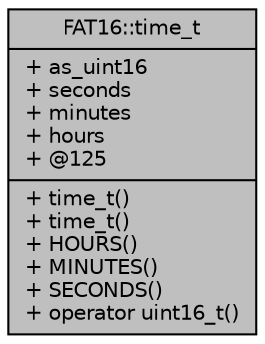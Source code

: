 digraph "FAT16::time_t"
{
  edge [fontname="Helvetica",fontsize="10",labelfontname="Helvetica",labelfontsize="10"];
  node [fontname="Helvetica",fontsize="10",shape=record];
  Node1 [label="{FAT16::time_t\n|+ as_uint16\l+ seconds\l+ minutes\l+ hours\l+ @125\l|+ time_t()\l+ time_t()\l+ HOURS()\l+ MINUTES()\l+ SECONDS()\l+ operator uint16_t()\l}",height=0.2,width=0.4,color="black", fillcolor="grey75", style="filled", fontcolor="black"];
}
